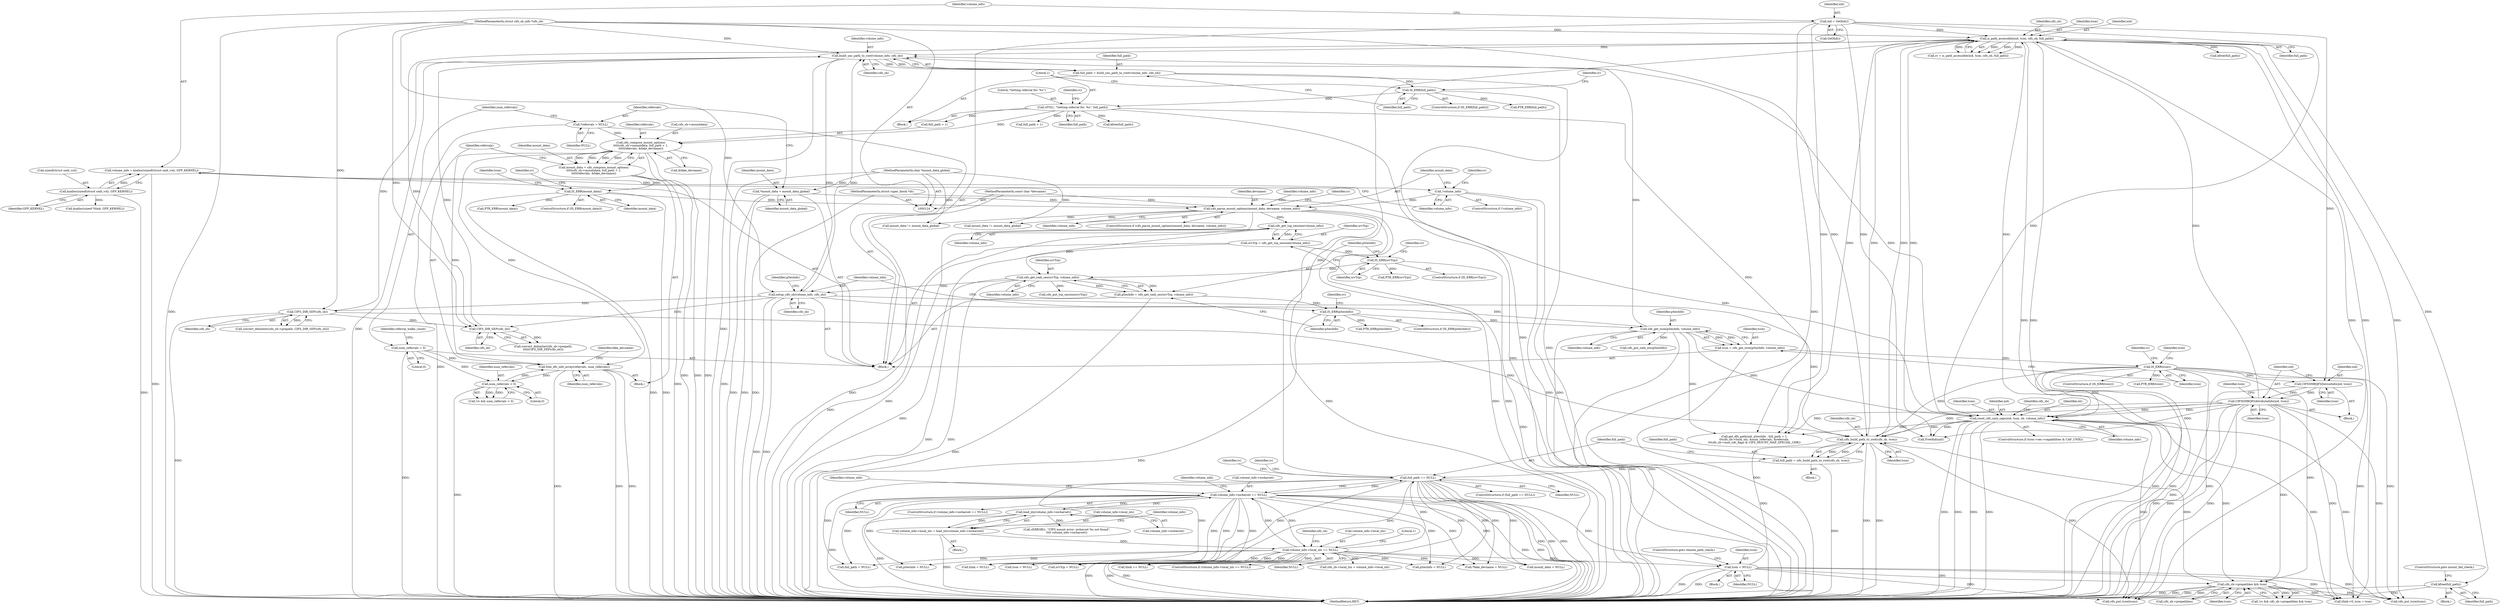 digraph "1_linux_70945643722ffeac779d2529a348f99567fa5c33@API" {
"1000520" [label="(Call,kfree(full_path))"];
"1000505" [label="(Call,is_path_accessible(xid, tcon, cifs_sb, full_path))"];
"1000364" [label="(Call,CIFSSMBQFSAttributeInfo(xid, tcon))"];
"1000361" [label="(Call,CIFSSMBQFSDeviceInfo(xid, tcon))"];
"1000173" [label="(Call,xid = GetXid())"];
"1000344" [label="(Call,IS_ERR(tcon))"];
"1000338" [label="(Call,tcon = cifs_get_tcon(pSesInfo, volume_info))"];
"1000340" [label="(Call,cifs_get_tcon(pSesInfo, volume_info))"];
"1000302" [label="(Call,IS_ERR(pSesInfo))"];
"1000296" [label="(Call,pSesInfo = cifs_get_smb_ses(srvTcp, volume_info))"];
"1000298" [label="(Call,cifs_get_smb_ses(srvTcp, volume_info))"];
"1000288" [label="(Call,IS_ERR(srvTcp))"];
"1000283" [label="(Call,srvTcp = cifs_get_tcp_session(volume_info))"];
"1000285" [label="(Call,cifs_get_tcp_session(volume_info))"];
"1000192" [label="(Call,cifs_parse_mount_options(mount_data, devname, volume_info))"];
"1000631" [label="(Call,IS_ERR(mount_data))"];
"1000611" [label="(Call,mount_data = cifs_compose_mount_options(\n\t\t\t\t\tcifs_sb->mountdata, full_path + 1,\n\t\t\t\t\treferrals, &fake_devname))"];
"1000613" [label="(Call,cifs_compose_mount_options(\n\t\t\t\t\tcifs_sb->mountdata, full_path + 1,\n\t\t\t\t\treferrals, &fake_devname))"];
"1000569" [label="(Call,cFYI(1, \"Getting referral for: %s\", full_path))"];
"1000561" [label="(Call,IS_ERR(full_path))"];
"1000555" [label="(Call,full_path = build_unc_path_to_root(volume_info, cifs_sb))"];
"1000557" [label="(Call,build_unc_path_to_root(volume_info, cifs_sb))"];
"1000375" [label="(Call,reset_cifs_unix_caps(xid, tcon, sb, volume_info))"];
"1000125" [label="(MethodParameterIn,struct super_block *sb)"];
"1000313" [label="(Call,setup_cifs_sb(volume_info, cifs_sb))"];
"1000126" [label="(MethodParameterIn,struct cifs_sb_info *cifs_sb)"];
"1000553" [label="(Call,CIFS_DIR_SEP(cifs_sb))"];
"1000398" [label="(Call,CIFS_DIR_SEP(cifs_sb))"];
"1000623" [label="(Call,free_dfs_info_array(referrals, num_referrals))"];
"1000597" [label="(Call,num_referrals > 0)"];
"1000147" [label="(Call,num_referrals = 0)"];
"1000143" [label="(Call,*referrals = NULL)"];
"1000138" [label="(Call,*mount_data = mount_data_global)"];
"1000127" [label="(MethodParameterIn,char *mount_data_global)"];
"1000128" [label="(MethodParameterIn,const char *devname)"];
"1000183" [label="(Call,!volume_info)"];
"1000176" [label="(Call,volume_info = kzalloc(sizeof(struct smb_vol), GFP_KERNEL))"];
"1000178" [label="(Call,kzalloc(sizeof(struct smb_vol), GFP_KERNEL))"];
"1000490" [label="(Call,cifs_build_path_to_root(cifs_sb, tcon))"];
"1000482" [label="(Call,cifs_sb->prepathlen && tcon)"];
"1000351" [label="(Call,tcon = NULL)"];
"1000259" [label="(Call,volume_info->local_nls == NULL)"];
"1000250" [label="(Call,volume_info->local_nls = load_nls(volume_info->iocharset))"];
"1000254" [label="(Call,load_nls(volume_info->iocharset))"];
"1000237" [label="(Call,volume_info->iocharset == NULL)"];
"1000494" [label="(Call,full_path == NULL)"];
"1000488" [label="(Call,full_path = cifs_build_path_to_root(cifs_sb, tcon))"];
"1000554" [label="(Identifier,cifs_sb)"];
"1000167" [label="(Call,full_path = NULL)"];
"1000574" [label="(Identifier,rc)"];
"1000183" [label="(Call,!volume_info)"];
"1000173" [label="(Call,xid = GetXid())"];
"1000179" [label="(Call,sizeof(struct smb_vol))"];
"1000748" [label="(Call,cifs_put_tcon(tcon))"];
"1000611" [label="(Call,mount_data = cifs_compose_mount_options(\n\t\t\t\t\tcifs_sb->mountdata, full_path + 1,\n\t\t\t\t\treferrals, &fake_devname))"];
"1000143" [label="(Call,*referrals = NULL)"];
"1000599" [label="(Literal,0)"];
"1000296" [label="(Call,pSesInfo = cifs_get_smb_ses(srvTcp, volume_info))"];
"1000307" [label="(Call,PTR_ERR(pSesInfo))"];
"1000505" [label="(Call,is_path_accessible(xid, tcon, cifs_sb, full_path))"];
"1000343" [label="(ControlStructure,if (IS_ERR(tcon)))"];
"1000191" [label="(ControlStructure,if (cifs_parse_mount_options(mount_data, devname, volume_info)))"];
"1000496" [label="(Identifier,NULL)"];
"1000366" [label="(Identifier,tcon)"];
"1000340" [label="(Call,cifs_get_tcon(pSesInfo, volume_info))"];
"1000302" [label="(Call,IS_ERR(pSesInfo))"];
"1000140" [label="(Identifier,mount_data_global)"];
"1000594" [label="(Call,!rc && num_referrals > 0)"];
"1000756" [label="(Call,cifs_put_tcp_session(srvTcp))"];
"1000378" [label="(Identifier,sb)"];
"1000763" [label="(Call,FreeXid(xid))"];
"1000562" [label="(Identifier,full_path)"];
"1000399" [label="(Identifier,cifs_sb)"];
"1000345" [label="(Identifier,tcon)"];
"1000187" [label="(Identifier,rc)"];
"1000487" [label="(Block,)"];
"1000319" [label="(Identifier,pSesInfo)"];
"1000351" [label="(Call,tcon = NULL)"];
"1000557" [label="(Call,build_unc_path_to_root(volume_info, cifs_sb))"];
"1000620" [label="(Identifier,referrals)"];
"1000139" [label="(Identifier,mount_data)"];
"1000560" [label="(ControlStructure,if (IS_ERR(full_path)))"];
"1000147" [label="(Call,num_referrals = 0)"];
"1000630" [label="(ControlStructure,if (IS_ERR(mount_data)))"];
"1000287" [label="(ControlStructure,if (IS_ERR(srvTcp)))"];
"1000556" [label="(Identifier,full_path)"];
"1000371" [label="(Identifier,tcon)"];
"1000144" [label="(Identifier,referrals)"];
"1000606" [label="(Call,mount_data != mount_data_global)"];
"1000348" [label="(Identifier,rc)"];
"1000491" [label="(Identifier,cifs_sb)"];
"1000178" [label="(Call,kzalloc(sizeof(struct smb_vol), GFP_KERNEL))"];
"1000555" [label="(Call,full_path = build_unc_path_to_root(volume_info, cifs_sb))"];
"1000621" [label="(Call,&fake_devname)"];
"1000263" [label="(Identifier,NULL)"];
"1000129" [label="(Block,)"];
"1000193" [label="(Identifier,mount_data)"];
"1000523" [label="(Call,kfree(full_path))"];
"1000306" [label="(Identifier,rc)"];
"1000288" [label="(Call,IS_ERR(srvTcp))"];
"1000566" [label="(Call,PTR_ERR(full_path))"];
"1000670" [label="(Call,tlink == NULL)"];
"1000571" [label="(Literal,\"Getting referral for: %s\")"];
"1000686" [label="(Call,tlink->tl_tcon = tcon)"];
"1000506" [label="(Identifier,xid)"];
"1000276" [label="(Call,cifs_sb->local_nls = volume_info->local_nls)"];
"1000298" [label="(Call,cifs_get_smb_ses(srvTcp, volume_info))"];
"1000285" [label="(Call,cifs_get_tcp_session(volume_info))"];
"1000175" [label="(Call,GetXid())"];
"1000509" [label="(Identifier,full_path)"];
"1000570" [label="(Literal,1)"];
"1000194" [label="(Identifier,devname)"];
"1000632" [label="(Identifier,mount_data)"];
"1000504" [label="(Identifier,rc)"];
"1000181" [label="(Identifier,GFP_KERNEL)"];
"1000520" [label="(Call,kfree(full_path))"];
"1000128" [label="(MethodParameterIn,const char *devname)"];
"1000367" [label="(ControlStructure,if (tcon->ses->capabilities & CAP_UNIX))"];
"1000259" [label="(Call,volume_info->local_nls == NULL)"];
"1000126" [label="(MethodParameterIn,struct cifs_sb_info *cifs_sb)"];
"1000339" [label="(Identifier,tcon)"];
"1000342" [label="(Identifier,volume_info)"];
"1000354" [label="(ControlStructure,goto remote_path_check;)"];
"1000250" [label="(Call,volume_info->local_nls = load_nls(volume_info->iocharset))"];
"1000299" [label="(Identifier,srvTcp)"];
"1000394" [label="(Call,convert_delimiter(cifs_sb->prepath, CIFS_DIR_SEP(cifs_sb)))"];
"1000265" [label="(Call,cERROR(1, \"CIFS mount error: iocharset %s not found\",\n\t\t\t\t volume_info->iocharset))"];
"1000192" [label="(Call,cifs_parse_mount_options(mount_data, devname, volume_info))"];
"1000495" [label="(Identifier,full_path)"];
"1000623" [label="(Call,free_dfs_info_array(referrals, num_referrals))"];
"1000398" [label="(Call,CIFS_DIR_SEP(cifs_sb))"];
"1000292" [label="(Identifier,rc)"];
"1000613" [label="(Call,cifs_compose_mount_options(\n\t\t\t\t\tcifs_sb->mountdata, full_path + 1,\n\t\t\t\t\treferrals, &fake_devname))"];
"1000499" [label="(Identifier,rc)"];
"1000349" [label="(Call,PTR_ERR(tcon))"];
"1000314" [label="(Identifier,volume_info)"];
"1000241" [label="(Identifier,NULL)"];
"1000236" [label="(ControlStructure,if (volume_info->iocharset == NULL))"];
"1000344" [label="(Call,IS_ERR(tcon))"];
"1000148" [label="(Identifier,num_referrals)"];
"1000644" [label="(Call,cifs_put_tcon(tcon))"];
"1000138" [label="(Call,*mount_data = mount_data_global)"];
"1000353" [label="(Identifier,NULL)"];
"1000352" [label="(Identifier,tcon)"];
"1000266" [label="(Literal,1)"];
"1000522" [label="(ControlStructure,goto mount_fail_check;)"];
"1000664" [label="(Call,kzalloc(sizeof *tlink, GFP_KERNEL))"];
"1000346" [label="(Block,)"];
"1000261" [label="(Identifier,volume_info)"];
"1000635" [label="(Identifier,rc)"];
"1000145" [label="(Identifier,NULL)"];
"1000612" [label="(Identifier,mount_data)"];
"1000488" [label="(Call,full_path = cifs_build_path_to_root(cifs_sb, tcon))"];
"1000600" [label="(Block,)"];
"1000627" [label="(Identifier,fake_devname)"];
"1000362" [label="(Identifier,xid)"];
"1000309" [label="(Call,pSesInfo = NULL)"];
"1000237" [label="(Call,volume_info->iocharset == NULL)"];
"1000377" [label="(Identifier,tcon)"];
"1000741" [label="(Call,mount_data != mount_data_global)"];
"1000631" [label="(Call,IS_ERR(mount_data))"];
"1000614" [label="(Call,cifs_sb->mountdata)"];
"1000376" [label="(Identifier,xid)"];
"1000303" [label="(Identifier,pSesInfo)"];
"1000559" [label="(Identifier,cifs_sb)"];
"1000753" [label="(Call,cifs_put_smb_ses(pSesInfo))"];
"1000521" [label="(Identifier,full_path)"];
"1000177" [label="(Identifier,volume_info)"];
"1000390" [label="(Identifier,cifs_sb)"];
"1000365" [label="(Identifier,xid)"];
"1000508" [label="(Identifier,cifs_sb)"];
"1000363" [label="(Identifier,tcon)"];
"1000636" [label="(Call,PTR_ERR(mount_data))"];
"1000379" [label="(Identifier,volume_info)"];
"1000479" [label="(Call,!rc && cifs_sb->prepathlen && tcon)"];
"1000483" [label="(Call,cifs_sb->prepathlen)"];
"1000238" [label="(Call,volume_info->iocharset)"];
"1000170" [label="(Call,tlink = NULL)"];
"1000507" [label="(Identifier,tcon)"];
"1000503" [label="(Call,rc = is_path_accessible(xid, tcon, cifs_sb, full_path))"];
"1000598" [label="(Identifier,num_referrals)"];
"1000164" [label="(Call,srvTcp = NULL)"];
"1000297" [label="(Identifier,pSesInfo)"];
"1000575" [label="(Call,get_dfs_path(xid, pSesInfo , full_path + 1,\n\t\t\tcifs_sb->local_nls, &num_referrals, &referrals,\n\t\t\tcifs_sb->mnt_cifs_flags & CIFS_MOUNT_MAP_SPECIAL_CHR))"];
"1000161" [label="(Call,pSesInfo = NULL)"];
"1000254" [label="(Call,load_nls(volume_info->iocharset))"];
"1000360" [label="(Block,)"];
"1000204" [label="(Identifier,volume_info)"];
"1000361" [label="(Call,CIFSSMBQFSDeviceInfo(xid, tcon))"];
"1000249" [label="(Block,)"];
"1000493" [label="(ControlStructure,if (full_path == NULL))"];
"1000289" [label="(Identifier,srvTcp)"];
"1000569" [label="(Call,cFYI(1, \"Getting referral for: %s\", full_path))"];
"1000315" [label="(Identifier,cifs_sb)"];
"1000284" [label="(Identifier,srvTcp)"];
"1000572" [label="(Identifier,full_path)"];
"1000301" [label="(ControlStructure,if (IS_ERR(pSesInfo)))"];
"1000492" [label="(Identifier,tcon)"];
"1000283" [label="(Call,srvTcp = cifs_get_tcp_session(volume_info))"];
"1000602" [label="(Call,*fake_devname = NULL)"];
"1000561" [label="(Call,IS_ERR(full_path))"];
"1000375" [label="(Call,reset_cifs_unix_caps(xid, tcon, sb, volume_info))"];
"1000482" [label="(Call,cifs_sb->prepathlen && tcon)"];
"1000251" [label="(Call,volume_info->local_nls)"];
"1000364" [label="(Call,CIFSSMBQFSAttributeInfo(xid, tcon))"];
"1000313" [label="(Call,setup_cifs_sb(volume_info, cifs_sb))"];
"1000174" [label="(Identifier,xid)"];
"1000198" [label="(Identifier,rc)"];
"1000628" [label="(Call,kfree(full_path))"];
"1000152" [label="(Identifier,referral_walks_count)"];
"1000125" [label="(MethodParameterIn,struct super_block *sb)"];
"1000638" [label="(Call,mount_data = NULL)"];
"1000255" [label="(Call,volume_info->iocharset)"];
"1000195" [label="(Identifier,volume_info)"];
"1000176" [label="(Call,volume_info = kzalloc(sizeof(struct smb_vol), GFP_KERNEL))"];
"1000127" [label="(MethodParameterIn,char *mount_data_global)"];
"1000767" [label="(MethodReturn,RET)"];
"1000358" [label="(Identifier,tcon)"];
"1000578" [label="(Call,full_path + 1)"];
"1000549" [label="(Call,convert_delimiter(cifs_sb->prepath,\n\t\t\t\t\tCIFS_DIR_SEP(cifs_sb)))"];
"1000490" [label="(Call,cifs_build_path_to_root(cifs_sb, tcon))"];
"1000158" [label="(Call,tcon = NULL)"];
"1000625" [label="(Identifier,num_referrals)"];
"1000565" [label="(Identifier,rc)"];
"1000530" [label="(Block,)"];
"1000278" [label="(Identifier,cifs_sb)"];
"1000519" [label="(Block,)"];
"1000341" [label="(Identifier,pSesInfo)"];
"1000643" [label="(Identifier,tcon)"];
"1000338" [label="(Call,tcon = cifs_get_tcon(pSesInfo, volume_info))"];
"1000258" [label="(ControlStructure,if (volume_info->local_nls == NULL))"];
"1000149" [label="(Literal,0)"];
"1000553" [label="(Call,CIFS_DIR_SEP(cifs_sb))"];
"1000597" [label="(Call,num_referrals > 0)"];
"1000286" [label="(Identifier,volume_info)"];
"1000252" [label="(Identifier,volume_info)"];
"1000293" [label="(Call,PTR_ERR(srvTcp))"];
"1000486" [label="(Identifier,tcon)"];
"1000245" [label="(Identifier,volume_info)"];
"1000617" [label="(Call,full_path + 1)"];
"1000300" [label="(Identifier,volume_info)"];
"1000558" [label="(Identifier,volume_info)"];
"1000260" [label="(Call,volume_info->local_nls)"];
"1000624" [label="(Identifier,referrals)"];
"1000489" [label="(Identifier,full_path)"];
"1000182" [label="(ControlStructure,if (!volume_info))"];
"1000494" [label="(Call,full_path == NULL)"];
"1000184" [label="(Identifier,volume_info)"];
"1000520" -> "1000519"  [label="AST: "];
"1000520" -> "1000521"  [label="CFG: "];
"1000521" -> "1000520"  [label="AST: "];
"1000522" -> "1000520"  [label="CFG: "];
"1000520" -> "1000767"  [label="DDG: "];
"1000520" -> "1000767"  [label="DDG: "];
"1000505" -> "1000520"  [label="DDG: "];
"1000505" -> "1000503"  [label="AST: "];
"1000505" -> "1000509"  [label="CFG: "];
"1000506" -> "1000505"  [label="AST: "];
"1000507" -> "1000505"  [label="AST: "];
"1000508" -> "1000505"  [label="AST: "];
"1000509" -> "1000505"  [label="AST: "];
"1000503" -> "1000505"  [label="CFG: "];
"1000505" -> "1000767"  [label="DDG: "];
"1000505" -> "1000767"  [label="DDG: "];
"1000505" -> "1000503"  [label="DDG: "];
"1000505" -> "1000503"  [label="DDG: "];
"1000505" -> "1000503"  [label="DDG: "];
"1000505" -> "1000503"  [label="DDG: "];
"1000364" -> "1000505"  [label="DDG: "];
"1000375" -> "1000505"  [label="DDG: "];
"1000173" -> "1000505"  [label="DDG: "];
"1000490" -> "1000505"  [label="DDG: "];
"1000490" -> "1000505"  [label="DDG: "];
"1000126" -> "1000505"  [label="DDG: "];
"1000494" -> "1000505"  [label="DDG: "];
"1000505" -> "1000523"  [label="DDG: "];
"1000505" -> "1000553"  [label="DDG: "];
"1000505" -> "1000557"  [label="DDG: "];
"1000505" -> "1000575"  [label="DDG: "];
"1000505" -> "1000644"  [label="DDG: "];
"1000505" -> "1000686"  [label="DDG: "];
"1000505" -> "1000748"  [label="DDG: "];
"1000505" -> "1000763"  [label="DDG: "];
"1000364" -> "1000360"  [label="AST: "];
"1000364" -> "1000366"  [label="CFG: "];
"1000365" -> "1000364"  [label="AST: "];
"1000366" -> "1000364"  [label="AST: "];
"1000371" -> "1000364"  [label="CFG: "];
"1000364" -> "1000767"  [label="DDG: "];
"1000364" -> "1000767"  [label="DDG: "];
"1000361" -> "1000364"  [label="DDG: "];
"1000361" -> "1000364"  [label="DDG: "];
"1000364" -> "1000375"  [label="DDG: "];
"1000364" -> "1000375"  [label="DDG: "];
"1000364" -> "1000482"  [label="DDG: "];
"1000364" -> "1000490"  [label="DDG: "];
"1000364" -> "1000575"  [label="DDG: "];
"1000364" -> "1000644"  [label="DDG: "];
"1000364" -> "1000686"  [label="DDG: "];
"1000364" -> "1000748"  [label="DDG: "];
"1000364" -> "1000763"  [label="DDG: "];
"1000361" -> "1000360"  [label="AST: "];
"1000361" -> "1000363"  [label="CFG: "];
"1000362" -> "1000361"  [label="AST: "];
"1000363" -> "1000361"  [label="AST: "];
"1000365" -> "1000361"  [label="CFG: "];
"1000361" -> "1000767"  [label="DDG: "];
"1000173" -> "1000361"  [label="DDG: "];
"1000344" -> "1000361"  [label="DDG: "];
"1000173" -> "1000129"  [label="AST: "];
"1000173" -> "1000175"  [label="CFG: "];
"1000174" -> "1000173"  [label="AST: "];
"1000175" -> "1000173"  [label="AST: "];
"1000177" -> "1000173"  [label="CFG: "];
"1000173" -> "1000767"  [label="DDG: "];
"1000173" -> "1000375"  [label="DDG: "];
"1000173" -> "1000575"  [label="DDG: "];
"1000173" -> "1000763"  [label="DDG: "];
"1000344" -> "1000343"  [label="AST: "];
"1000344" -> "1000345"  [label="CFG: "];
"1000345" -> "1000344"  [label="AST: "];
"1000348" -> "1000344"  [label="CFG: "];
"1000358" -> "1000344"  [label="CFG: "];
"1000344" -> "1000767"  [label="DDG: "];
"1000344" -> "1000767"  [label="DDG: "];
"1000338" -> "1000344"  [label="DDG: "];
"1000344" -> "1000349"  [label="DDG: "];
"1000344" -> "1000375"  [label="DDG: "];
"1000344" -> "1000482"  [label="DDG: "];
"1000344" -> "1000490"  [label="DDG: "];
"1000344" -> "1000644"  [label="DDG: "];
"1000344" -> "1000686"  [label="DDG: "];
"1000344" -> "1000748"  [label="DDG: "];
"1000338" -> "1000129"  [label="AST: "];
"1000338" -> "1000340"  [label="CFG: "];
"1000339" -> "1000338"  [label="AST: "];
"1000340" -> "1000338"  [label="AST: "];
"1000345" -> "1000338"  [label="CFG: "];
"1000338" -> "1000767"  [label="DDG: "];
"1000340" -> "1000338"  [label="DDG: "];
"1000340" -> "1000338"  [label="DDG: "];
"1000340" -> "1000342"  [label="CFG: "];
"1000341" -> "1000340"  [label="AST: "];
"1000342" -> "1000340"  [label="AST: "];
"1000340" -> "1000767"  [label="DDG: "];
"1000340" -> "1000767"  [label="DDG: "];
"1000302" -> "1000340"  [label="DDG: "];
"1000313" -> "1000340"  [label="DDG: "];
"1000340" -> "1000375"  [label="DDG: "];
"1000340" -> "1000557"  [label="DDG: "];
"1000340" -> "1000575"  [label="DDG: "];
"1000340" -> "1000753"  [label="DDG: "];
"1000302" -> "1000301"  [label="AST: "];
"1000302" -> "1000303"  [label="CFG: "];
"1000303" -> "1000302"  [label="AST: "];
"1000306" -> "1000302"  [label="CFG: "];
"1000314" -> "1000302"  [label="CFG: "];
"1000302" -> "1000767"  [label="DDG: "];
"1000296" -> "1000302"  [label="DDG: "];
"1000302" -> "1000307"  [label="DDG: "];
"1000296" -> "1000129"  [label="AST: "];
"1000296" -> "1000298"  [label="CFG: "];
"1000297" -> "1000296"  [label="AST: "];
"1000298" -> "1000296"  [label="AST: "];
"1000303" -> "1000296"  [label="CFG: "];
"1000296" -> "1000767"  [label="DDG: "];
"1000298" -> "1000296"  [label="DDG: "];
"1000298" -> "1000296"  [label="DDG: "];
"1000298" -> "1000300"  [label="CFG: "];
"1000299" -> "1000298"  [label="AST: "];
"1000300" -> "1000298"  [label="AST: "];
"1000298" -> "1000767"  [label="DDG: "];
"1000298" -> "1000767"  [label="DDG: "];
"1000288" -> "1000298"  [label="DDG: "];
"1000285" -> "1000298"  [label="DDG: "];
"1000298" -> "1000313"  [label="DDG: "];
"1000298" -> "1000756"  [label="DDG: "];
"1000288" -> "1000287"  [label="AST: "];
"1000288" -> "1000289"  [label="CFG: "];
"1000289" -> "1000288"  [label="AST: "];
"1000292" -> "1000288"  [label="CFG: "];
"1000297" -> "1000288"  [label="CFG: "];
"1000288" -> "1000767"  [label="DDG: "];
"1000283" -> "1000288"  [label="DDG: "];
"1000288" -> "1000293"  [label="DDG: "];
"1000283" -> "1000129"  [label="AST: "];
"1000283" -> "1000285"  [label="CFG: "];
"1000284" -> "1000283"  [label="AST: "];
"1000285" -> "1000283"  [label="AST: "];
"1000289" -> "1000283"  [label="CFG: "];
"1000283" -> "1000767"  [label="DDG: "];
"1000285" -> "1000283"  [label="DDG: "];
"1000285" -> "1000286"  [label="CFG: "];
"1000286" -> "1000285"  [label="AST: "];
"1000285" -> "1000767"  [label="DDG: "];
"1000192" -> "1000285"  [label="DDG: "];
"1000192" -> "1000191"  [label="AST: "];
"1000192" -> "1000195"  [label="CFG: "];
"1000193" -> "1000192"  [label="AST: "];
"1000194" -> "1000192"  [label="AST: "];
"1000195" -> "1000192"  [label="AST: "];
"1000198" -> "1000192"  [label="CFG: "];
"1000204" -> "1000192"  [label="CFG: "];
"1000192" -> "1000767"  [label="DDG: "];
"1000192" -> "1000767"  [label="DDG: "];
"1000192" -> "1000767"  [label="DDG: "];
"1000192" -> "1000767"  [label="DDG: "];
"1000631" -> "1000192"  [label="DDG: "];
"1000138" -> "1000192"  [label="DDG: "];
"1000128" -> "1000192"  [label="DDG: "];
"1000183" -> "1000192"  [label="DDG: "];
"1000192" -> "1000606"  [label="DDG: "];
"1000192" -> "1000741"  [label="DDG: "];
"1000631" -> "1000630"  [label="AST: "];
"1000631" -> "1000632"  [label="CFG: "];
"1000632" -> "1000631"  [label="AST: "];
"1000635" -> "1000631"  [label="CFG: "];
"1000643" -> "1000631"  [label="CFG: "];
"1000631" -> "1000767"  [label="DDG: "];
"1000631" -> "1000767"  [label="DDG: "];
"1000611" -> "1000631"  [label="DDG: "];
"1000631" -> "1000636"  [label="DDG: "];
"1000611" -> "1000600"  [label="AST: "];
"1000611" -> "1000613"  [label="CFG: "];
"1000612" -> "1000611"  [label="AST: "];
"1000613" -> "1000611"  [label="AST: "];
"1000624" -> "1000611"  [label="CFG: "];
"1000611" -> "1000767"  [label="DDG: "];
"1000613" -> "1000611"  [label="DDG: "];
"1000613" -> "1000611"  [label="DDG: "];
"1000613" -> "1000611"  [label="DDG: "];
"1000613" -> "1000611"  [label="DDG: "];
"1000613" -> "1000621"  [label="CFG: "];
"1000614" -> "1000613"  [label="AST: "];
"1000617" -> "1000613"  [label="AST: "];
"1000620" -> "1000613"  [label="AST: "];
"1000621" -> "1000613"  [label="AST: "];
"1000613" -> "1000767"  [label="DDG: "];
"1000613" -> "1000767"  [label="DDG: "];
"1000613" -> "1000767"  [label="DDG: "];
"1000569" -> "1000613"  [label="DDG: "];
"1000623" -> "1000613"  [label="DDG: "];
"1000143" -> "1000613"  [label="DDG: "];
"1000613" -> "1000623"  [label="DDG: "];
"1000569" -> "1000530"  [label="AST: "];
"1000569" -> "1000572"  [label="CFG: "];
"1000570" -> "1000569"  [label="AST: "];
"1000571" -> "1000569"  [label="AST: "];
"1000572" -> "1000569"  [label="AST: "];
"1000574" -> "1000569"  [label="CFG: "];
"1000569" -> "1000767"  [label="DDG: "];
"1000561" -> "1000569"  [label="DDG: "];
"1000569" -> "1000575"  [label="DDG: "];
"1000569" -> "1000578"  [label="DDG: "];
"1000569" -> "1000617"  [label="DDG: "];
"1000569" -> "1000628"  [label="DDG: "];
"1000561" -> "1000560"  [label="AST: "];
"1000561" -> "1000562"  [label="CFG: "];
"1000562" -> "1000561"  [label="AST: "];
"1000565" -> "1000561"  [label="CFG: "];
"1000570" -> "1000561"  [label="CFG: "];
"1000561" -> "1000767"  [label="DDG: "];
"1000555" -> "1000561"  [label="DDG: "];
"1000561" -> "1000566"  [label="DDG: "];
"1000555" -> "1000530"  [label="AST: "];
"1000555" -> "1000557"  [label="CFG: "];
"1000556" -> "1000555"  [label="AST: "];
"1000557" -> "1000555"  [label="AST: "];
"1000562" -> "1000555"  [label="CFG: "];
"1000555" -> "1000767"  [label="DDG: "];
"1000557" -> "1000555"  [label="DDG: "];
"1000557" -> "1000555"  [label="DDG: "];
"1000557" -> "1000559"  [label="CFG: "];
"1000558" -> "1000557"  [label="AST: "];
"1000559" -> "1000557"  [label="AST: "];
"1000557" -> "1000767"  [label="DDG: "];
"1000557" -> "1000767"  [label="DDG: "];
"1000557" -> "1000313"  [label="DDG: "];
"1000375" -> "1000557"  [label="DDG: "];
"1000313" -> "1000557"  [label="DDG: "];
"1000553" -> "1000557"  [label="DDG: "];
"1000398" -> "1000557"  [label="DDG: "];
"1000126" -> "1000557"  [label="DDG: "];
"1000375" -> "1000367"  [label="AST: "];
"1000375" -> "1000379"  [label="CFG: "];
"1000376" -> "1000375"  [label="AST: "];
"1000377" -> "1000375"  [label="AST: "];
"1000378" -> "1000375"  [label="AST: "];
"1000379" -> "1000375"  [label="AST: "];
"1000390" -> "1000375"  [label="CFG: "];
"1000375" -> "1000767"  [label="DDG: "];
"1000375" -> "1000767"  [label="DDG: "];
"1000375" -> "1000767"  [label="DDG: "];
"1000375" -> "1000767"  [label="DDG: "];
"1000125" -> "1000375"  [label="DDG: "];
"1000375" -> "1000482"  [label="DDG: "];
"1000375" -> "1000490"  [label="DDG: "];
"1000375" -> "1000575"  [label="DDG: "];
"1000375" -> "1000644"  [label="DDG: "];
"1000375" -> "1000686"  [label="DDG: "];
"1000375" -> "1000748"  [label="DDG: "];
"1000375" -> "1000763"  [label="DDG: "];
"1000125" -> "1000124"  [label="AST: "];
"1000125" -> "1000767"  [label="DDG: "];
"1000313" -> "1000129"  [label="AST: "];
"1000313" -> "1000315"  [label="CFG: "];
"1000314" -> "1000313"  [label="AST: "];
"1000315" -> "1000313"  [label="AST: "];
"1000319" -> "1000313"  [label="CFG: "];
"1000313" -> "1000767"  [label="DDG: "];
"1000313" -> "1000767"  [label="DDG: "];
"1000126" -> "1000313"  [label="DDG: "];
"1000313" -> "1000398"  [label="DDG: "];
"1000313" -> "1000490"  [label="DDG: "];
"1000313" -> "1000553"  [label="DDG: "];
"1000126" -> "1000124"  [label="AST: "];
"1000126" -> "1000767"  [label="DDG: "];
"1000126" -> "1000398"  [label="DDG: "];
"1000126" -> "1000490"  [label="DDG: "];
"1000126" -> "1000553"  [label="DDG: "];
"1000553" -> "1000549"  [label="AST: "];
"1000553" -> "1000554"  [label="CFG: "];
"1000554" -> "1000553"  [label="AST: "];
"1000549" -> "1000553"  [label="CFG: "];
"1000553" -> "1000549"  [label="DDG: "];
"1000398" -> "1000553"  [label="DDG: "];
"1000398" -> "1000394"  [label="AST: "];
"1000398" -> "1000399"  [label="CFG: "];
"1000399" -> "1000398"  [label="AST: "];
"1000394" -> "1000398"  [label="CFG: "];
"1000398" -> "1000767"  [label="DDG: "];
"1000398" -> "1000394"  [label="DDG: "];
"1000398" -> "1000490"  [label="DDG: "];
"1000623" -> "1000600"  [label="AST: "];
"1000623" -> "1000625"  [label="CFG: "];
"1000624" -> "1000623"  [label="AST: "];
"1000625" -> "1000623"  [label="AST: "];
"1000627" -> "1000623"  [label="CFG: "];
"1000623" -> "1000767"  [label="DDG: "];
"1000623" -> "1000767"  [label="DDG: "];
"1000623" -> "1000767"  [label="DDG: "];
"1000623" -> "1000597"  [label="DDG: "];
"1000597" -> "1000623"  [label="DDG: "];
"1000147" -> "1000623"  [label="DDG: "];
"1000597" -> "1000594"  [label="AST: "];
"1000597" -> "1000599"  [label="CFG: "];
"1000598" -> "1000597"  [label="AST: "];
"1000599" -> "1000597"  [label="AST: "];
"1000594" -> "1000597"  [label="CFG: "];
"1000597" -> "1000767"  [label="DDG: "];
"1000597" -> "1000594"  [label="DDG: "];
"1000597" -> "1000594"  [label="DDG: "];
"1000147" -> "1000597"  [label="DDG: "];
"1000147" -> "1000129"  [label="AST: "];
"1000147" -> "1000149"  [label="CFG: "];
"1000148" -> "1000147"  [label="AST: "];
"1000149" -> "1000147"  [label="AST: "];
"1000152" -> "1000147"  [label="CFG: "];
"1000147" -> "1000767"  [label="DDG: "];
"1000143" -> "1000129"  [label="AST: "];
"1000143" -> "1000145"  [label="CFG: "];
"1000144" -> "1000143"  [label="AST: "];
"1000145" -> "1000143"  [label="AST: "];
"1000148" -> "1000143"  [label="CFG: "];
"1000143" -> "1000767"  [label="DDG: "];
"1000138" -> "1000129"  [label="AST: "];
"1000138" -> "1000140"  [label="CFG: "];
"1000139" -> "1000138"  [label="AST: "];
"1000140" -> "1000138"  [label="AST: "];
"1000144" -> "1000138"  [label="CFG: "];
"1000138" -> "1000767"  [label="DDG: "];
"1000138" -> "1000767"  [label="DDG: "];
"1000127" -> "1000138"  [label="DDG: "];
"1000127" -> "1000124"  [label="AST: "];
"1000127" -> "1000767"  [label="DDG: "];
"1000127" -> "1000606"  [label="DDG: "];
"1000127" -> "1000741"  [label="DDG: "];
"1000128" -> "1000124"  [label="AST: "];
"1000128" -> "1000767"  [label="DDG: "];
"1000183" -> "1000182"  [label="AST: "];
"1000183" -> "1000184"  [label="CFG: "];
"1000184" -> "1000183"  [label="AST: "];
"1000187" -> "1000183"  [label="CFG: "];
"1000193" -> "1000183"  [label="CFG: "];
"1000183" -> "1000767"  [label="DDG: "];
"1000183" -> "1000767"  [label="DDG: "];
"1000176" -> "1000183"  [label="DDG: "];
"1000176" -> "1000129"  [label="AST: "];
"1000176" -> "1000178"  [label="CFG: "];
"1000177" -> "1000176"  [label="AST: "];
"1000178" -> "1000176"  [label="AST: "];
"1000184" -> "1000176"  [label="CFG: "];
"1000176" -> "1000767"  [label="DDG: "];
"1000178" -> "1000176"  [label="DDG: "];
"1000178" -> "1000181"  [label="CFG: "];
"1000179" -> "1000178"  [label="AST: "];
"1000181" -> "1000178"  [label="AST: "];
"1000178" -> "1000767"  [label="DDG: "];
"1000178" -> "1000664"  [label="DDG: "];
"1000490" -> "1000488"  [label="AST: "];
"1000490" -> "1000492"  [label="CFG: "];
"1000491" -> "1000490"  [label="AST: "];
"1000492" -> "1000490"  [label="AST: "];
"1000488" -> "1000490"  [label="CFG: "];
"1000490" -> "1000767"  [label="DDG: "];
"1000490" -> "1000767"  [label="DDG: "];
"1000490" -> "1000488"  [label="DDG: "];
"1000490" -> "1000488"  [label="DDG: "];
"1000482" -> "1000490"  [label="DDG: "];
"1000351" -> "1000490"  [label="DDG: "];
"1000490" -> "1000748"  [label="DDG: "];
"1000482" -> "1000479"  [label="AST: "];
"1000482" -> "1000483"  [label="CFG: "];
"1000482" -> "1000486"  [label="CFG: "];
"1000483" -> "1000482"  [label="AST: "];
"1000486" -> "1000482"  [label="AST: "];
"1000479" -> "1000482"  [label="CFG: "];
"1000482" -> "1000767"  [label="DDG: "];
"1000482" -> "1000767"  [label="DDG: "];
"1000482" -> "1000479"  [label="DDG: "];
"1000482" -> "1000479"  [label="DDG: "];
"1000351" -> "1000482"  [label="DDG: "];
"1000482" -> "1000644"  [label="DDG: "];
"1000482" -> "1000686"  [label="DDG: "];
"1000482" -> "1000748"  [label="DDG: "];
"1000351" -> "1000346"  [label="AST: "];
"1000351" -> "1000353"  [label="CFG: "];
"1000352" -> "1000351"  [label="AST: "];
"1000353" -> "1000351"  [label="AST: "];
"1000354" -> "1000351"  [label="CFG: "];
"1000351" -> "1000767"  [label="DDG: "];
"1000351" -> "1000767"  [label="DDG: "];
"1000259" -> "1000351"  [label="DDG: "];
"1000237" -> "1000351"  [label="DDG: "];
"1000351" -> "1000644"  [label="DDG: "];
"1000351" -> "1000686"  [label="DDG: "];
"1000351" -> "1000748"  [label="DDG: "];
"1000259" -> "1000258"  [label="AST: "];
"1000259" -> "1000263"  [label="CFG: "];
"1000260" -> "1000259"  [label="AST: "];
"1000263" -> "1000259"  [label="AST: "];
"1000266" -> "1000259"  [label="CFG: "];
"1000278" -> "1000259"  [label="CFG: "];
"1000259" -> "1000767"  [label="DDG: "];
"1000259" -> "1000767"  [label="DDG: "];
"1000259" -> "1000767"  [label="DDG: "];
"1000259" -> "1000158"  [label="DDG: "];
"1000259" -> "1000161"  [label="DDG: "];
"1000259" -> "1000164"  [label="DDG: "];
"1000259" -> "1000167"  [label="DDG: "];
"1000259" -> "1000170"  [label="DDG: "];
"1000259" -> "1000237"  [label="DDG: "];
"1000250" -> "1000259"  [label="DDG: "];
"1000237" -> "1000259"  [label="DDG: "];
"1000259" -> "1000276"  [label="DDG: "];
"1000259" -> "1000309"  [label="DDG: "];
"1000259" -> "1000494"  [label="DDG: "];
"1000259" -> "1000602"  [label="DDG: "];
"1000259" -> "1000638"  [label="DDG: "];
"1000259" -> "1000670"  [label="DDG: "];
"1000250" -> "1000249"  [label="AST: "];
"1000250" -> "1000254"  [label="CFG: "];
"1000251" -> "1000250"  [label="AST: "];
"1000254" -> "1000250"  [label="AST: "];
"1000261" -> "1000250"  [label="CFG: "];
"1000250" -> "1000767"  [label="DDG: "];
"1000254" -> "1000250"  [label="DDG: "];
"1000254" -> "1000255"  [label="CFG: "];
"1000255" -> "1000254"  [label="AST: "];
"1000254" -> "1000767"  [label="DDG: "];
"1000254" -> "1000237"  [label="DDG: "];
"1000237" -> "1000254"  [label="DDG: "];
"1000254" -> "1000265"  [label="DDG: "];
"1000237" -> "1000236"  [label="AST: "];
"1000237" -> "1000241"  [label="CFG: "];
"1000238" -> "1000237"  [label="AST: "];
"1000241" -> "1000237"  [label="AST: "];
"1000245" -> "1000237"  [label="CFG: "];
"1000252" -> "1000237"  [label="CFG: "];
"1000237" -> "1000767"  [label="DDG: "];
"1000237" -> "1000767"  [label="DDG: "];
"1000237" -> "1000767"  [label="DDG: "];
"1000237" -> "1000158"  [label="DDG: "];
"1000237" -> "1000161"  [label="DDG: "];
"1000237" -> "1000164"  [label="DDG: "];
"1000237" -> "1000167"  [label="DDG: "];
"1000237" -> "1000170"  [label="DDG: "];
"1000494" -> "1000237"  [label="DDG: "];
"1000237" -> "1000309"  [label="DDG: "];
"1000237" -> "1000494"  [label="DDG: "];
"1000237" -> "1000602"  [label="DDG: "];
"1000237" -> "1000638"  [label="DDG: "];
"1000237" -> "1000670"  [label="DDG: "];
"1000494" -> "1000493"  [label="AST: "];
"1000494" -> "1000496"  [label="CFG: "];
"1000495" -> "1000494"  [label="AST: "];
"1000496" -> "1000494"  [label="AST: "];
"1000499" -> "1000494"  [label="CFG: "];
"1000504" -> "1000494"  [label="CFG: "];
"1000494" -> "1000767"  [label="DDG: "];
"1000494" -> "1000767"  [label="DDG: "];
"1000494" -> "1000767"  [label="DDG: "];
"1000494" -> "1000158"  [label="DDG: "];
"1000494" -> "1000161"  [label="DDG: "];
"1000494" -> "1000164"  [label="DDG: "];
"1000494" -> "1000167"  [label="DDG: "];
"1000494" -> "1000170"  [label="DDG: "];
"1000488" -> "1000494"  [label="DDG: "];
"1000494" -> "1000602"  [label="DDG: "];
"1000494" -> "1000638"  [label="DDG: "];
"1000494" -> "1000670"  [label="DDG: "];
"1000488" -> "1000487"  [label="AST: "];
"1000489" -> "1000488"  [label="AST: "];
"1000495" -> "1000488"  [label="CFG: "];
"1000488" -> "1000767"  [label="DDG: "];
}
